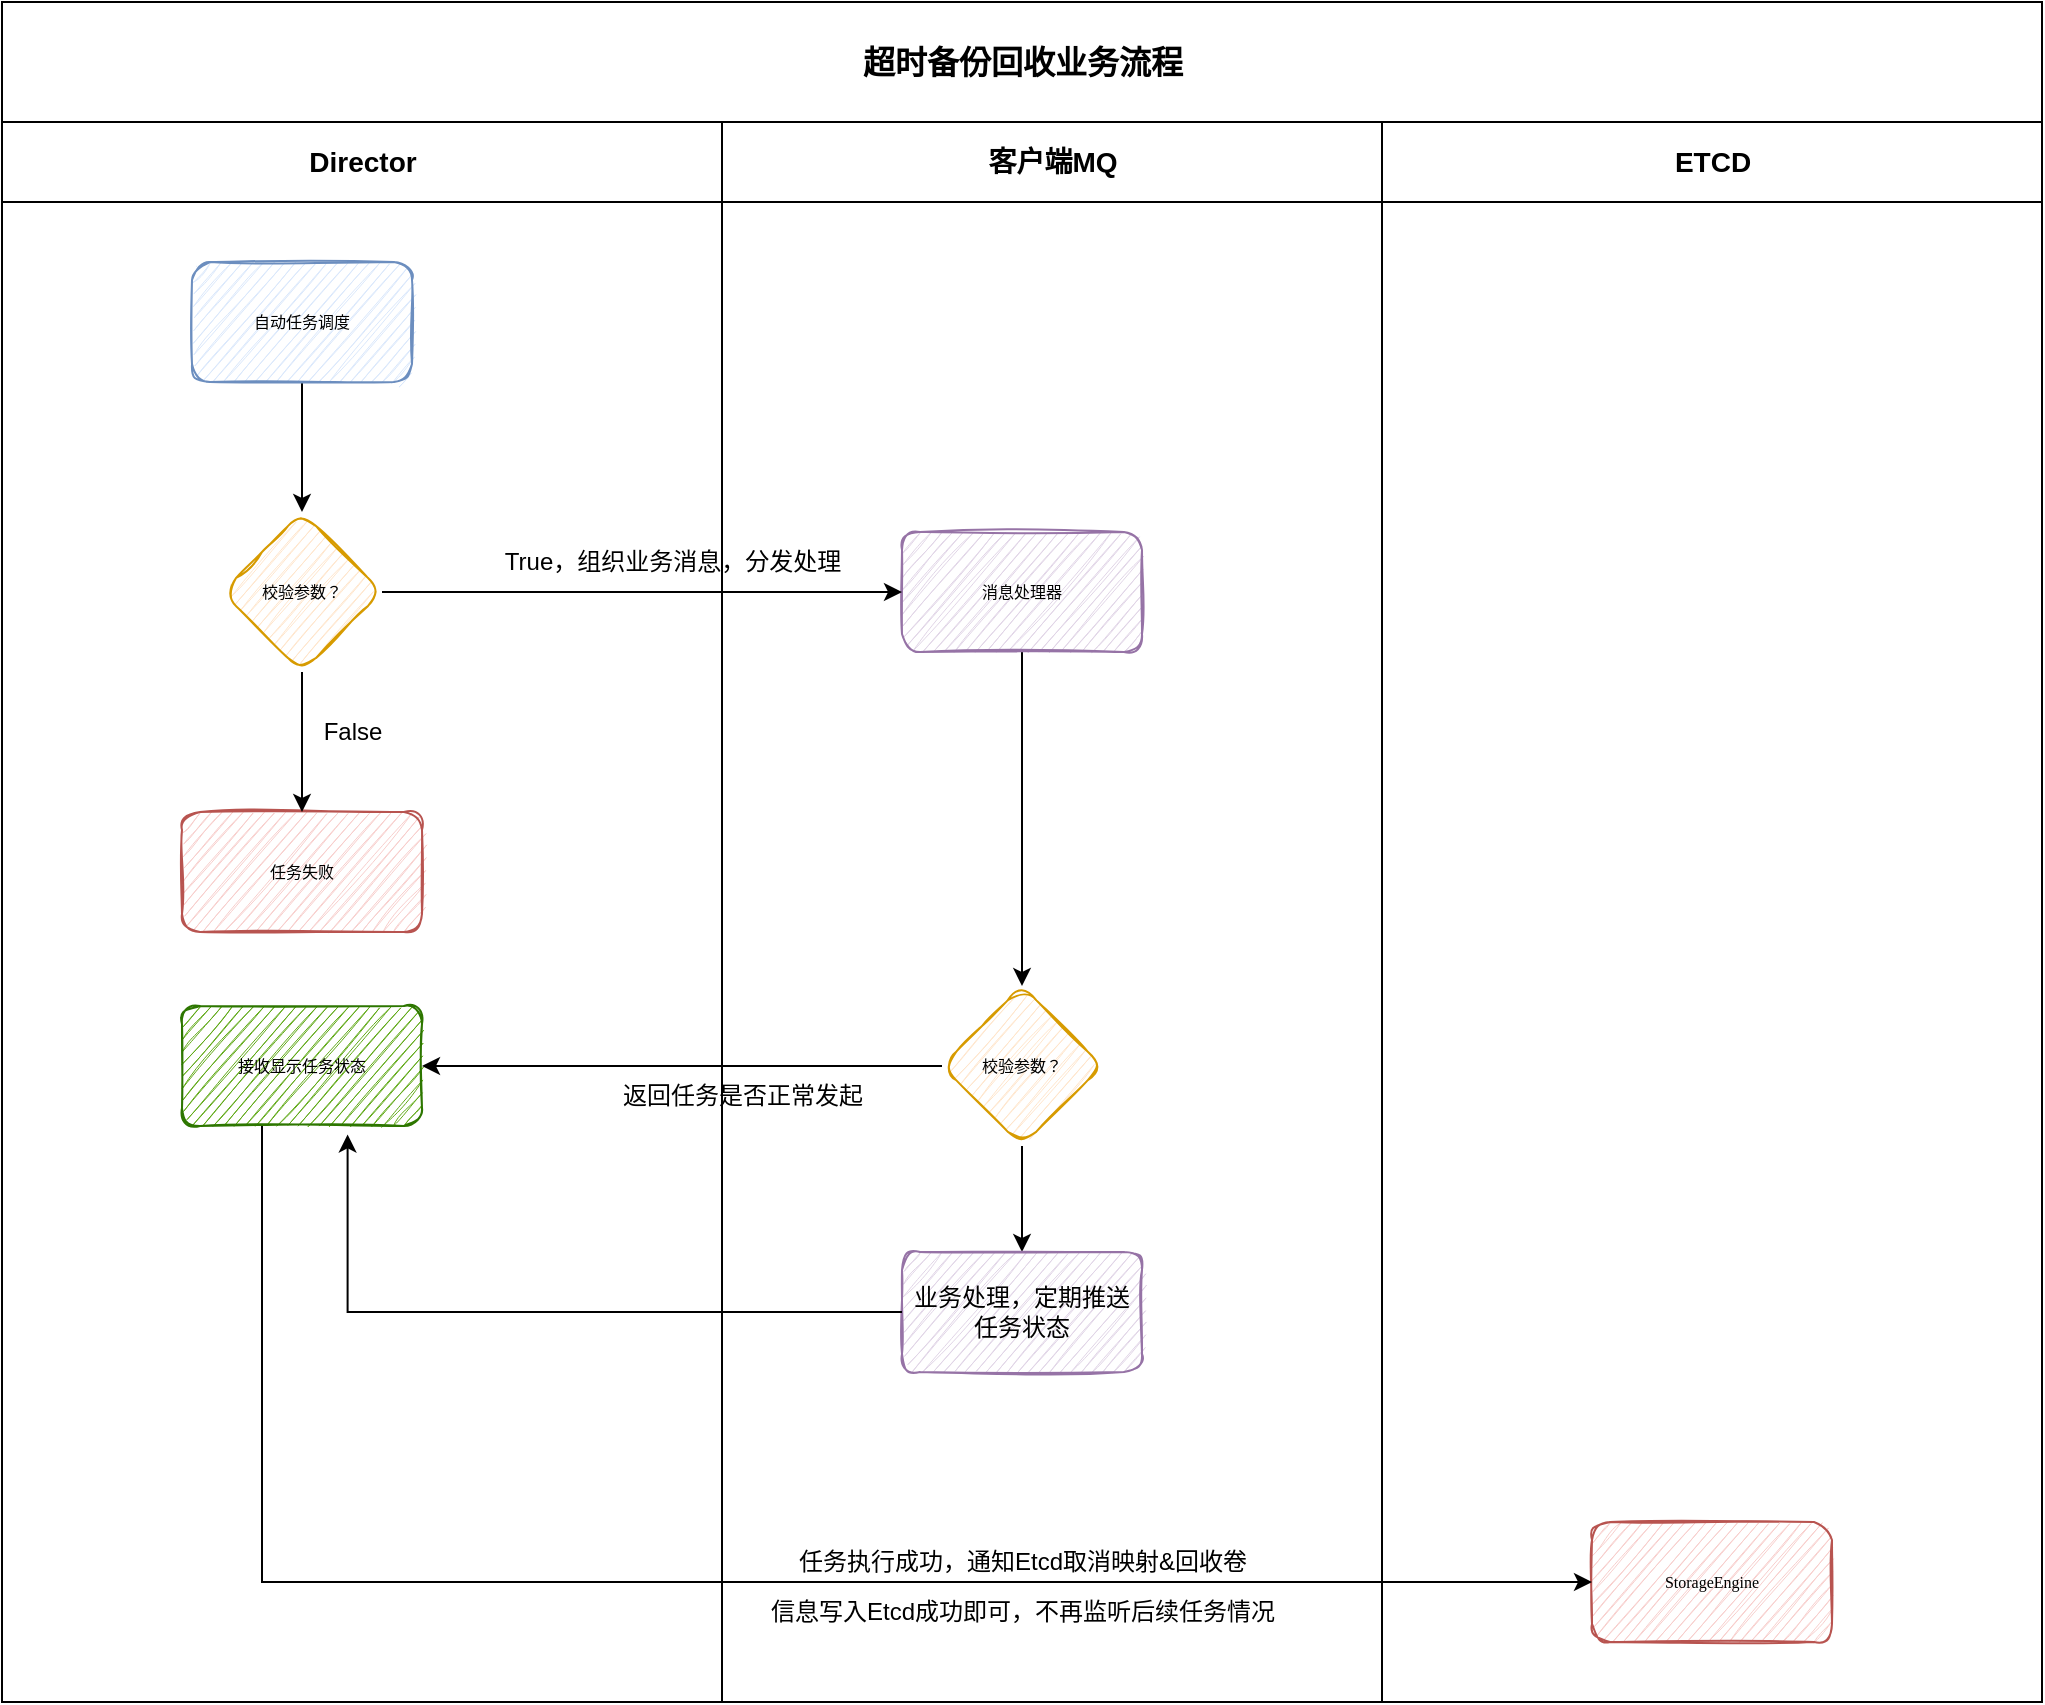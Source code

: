 <mxfile version="21.5.2" type="github">
  <diagram name="第 1 页" id="xIRtXXGn481l6FrESkQN">
    <mxGraphModel dx="1562" dy="837" grid="1" gridSize="10" guides="1" tooltips="1" connect="1" arrows="1" fold="1" page="1" pageScale="1" pageWidth="1600" pageHeight="1200" math="0" shadow="0">
      <root>
        <mxCell id="0" />
        <mxCell id="1" parent="0" />
        <mxCell id="4CS2FM6U55fI_8ZflwGE-1" value="&lt;p style=&quot;line-height: 1.2;&quot;&gt;&lt;span style=&quot;font-size: 16px; background-color: initial;&quot;&gt;超时备份回收业务流程&lt;/span&gt;&lt;/p&gt;" style="swimlane;html=1;childLayout=stackLayout;startSize=60;rounded=0;shadow=0;labelBackgroundColor=none;strokeWidth=1;fontFamily=Verdana;fontSize=8;align=center;glass=0;" vertex="1" parent="1">
          <mxGeometry x="150" y="40" width="1020" height="850" as="geometry" />
        </mxCell>
        <mxCell id="4CS2FM6U55fI_8ZflwGE-2" value="&lt;font style=&quot;font-size: 14px;&quot;&gt;Director&lt;/font&gt;" style="swimlane;html=1;startSize=40;" vertex="1" parent="4CS2FM6U55fI_8ZflwGE-1">
          <mxGeometry y="60" width="360" height="790" as="geometry" />
        </mxCell>
        <mxCell id="4CS2FM6U55fI_8ZflwGE-3" value="" style="edgeStyle=orthogonalEdgeStyle;rounded=0;orthogonalLoop=1;jettySize=auto;html=1;" edge="1" parent="4CS2FM6U55fI_8ZflwGE-2" source="4CS2FM6U55fI_8ZflwGE-4" target="4CS2FM6U55fI_8ZflwGE-5">
          <mxGeometry relative="1" as="geometry" />
        </mxCell>
        <mxCell id="4CS2FM6U55fI_8ZflwGE-4" value="自动任务调度" style="rounded=1;whiteSpace=wrap;html=1;shadow=0;labelBackgroundColor=none;strokeWidth=1;fontFamily=Verdana;fontSize=8;align=center;fillColor=#dae8fc;strokeColor=#6c8ebf;sketch=1;fillStyle=auto;" vertex="1" parent="4CS2FM6U55fI_8ZflwGE-2">
          <mxGeometry x="95" y="70" width="110" height="60" as="geometry" />
        </mxCell>
        <mxCell id="4CS2FM6U55fI_8ZflwGE-5" value="校验参数？" style="rhombus;whiteSpace=wrap;html=1;fontSize=8;fontFamily=Verdana;fillColor=#ffe6cc;strokeColor=#d79b00;rounded=1;shadow=0;labelBackgroundColor=none;strokeWidth=1;sketch=1;fillStyle=auto;" vertex="1" parent="4CS2FM6U55fI_8ZflwGE-2">
          <mxGeometry x="110" y="195" width="80" height="80" as="geometry" />
        </mxCell>
        <mxCell id="4CS2FM6U55fI_8ZflwGE-6" value="任务失败" style="whiteSpace=wrap;html=1;fontSize=8;fontFamily=Verdana;fillColor=#f8cecc;strokeColor=#b85450;rounded=1;shadow=0;labelBackgroundColor=none;strokeWidth=1;sketch=1;fillStyle=auto;" vertex="1" parent="4CS2FM6U55fI_8ZflwGE-2">
          <mxGeometry x="90" y="345" width="120" height="60" as="geometry" />
        </mxCell>
        <mxCell id="4CS2FM6U55fI_8ZflwGE-7" value="" style="edgeStyle=orthogonalEdgeStyle;rounded=0;orthogonalLoop=1;jettySize=auto;html=1;" edge="1" parent="4CS2FM6U55fI_8ZflwGE-2" source="4CS2FM6U55fI_8ZflwGE-5" target="4CS2FM6U55fI_8ZflwGE-6">
          <mxGeometry relative="1" as="geometry" />
        </mxCell>
        <mxCell id="4CS2FM6U55fI_8ZflwGE-8" value="&lt;font color=&quot;#000000&quot;&gt;接收显示任务状态&lt;/font&gt;" style="whiteSpace=wrap;html=1;fontSize=8;fontFamily=Verdana;fillColor=#60a917;strokeColor=#2D7600;rounded=1;shadow=0;labelBackgroundColor=none;strokeWidth=1;sketch=1;fillStyle=auto;fontColor=#ffffff;" vertex="1" parent="4CS2FM6U55fI_8ZflwGE-2">
          <mxGeometry x="90" y="442" width="120" height="60" as="geometry" />
        </mxCell>
        <mxCell id="4CS2FM6U55fI_8ZflwGE-9" value="False" style="text;html=1;align=center;verticalAlign=middle;resizable=0;points=[];autosize=1;strokeColor=none;fillColor=none;" vertex="1" parent="4CS2FM6U55fI_8ZflwGE-2">
          <mxGeometry x="150" y="290" width="50" height="30" as="geometry" />
        </mxCell>
        <mxCell id="4CS2FM6U55fI_8ZflwGE-10" value="&lt;font style=&quot;font-size: 14px;&quot;&gt;客户端MQ&lt;/font&gt;" style="swimlane;html=1;startSize=40;" vertex="1" parent="4CS2FM6U55fI_8ZflwGE-1">
          <mxGeometry x="360" y="60" width="330" height="790" as="geometry">
            <mxRectangle x="250" y="20" width="40" height="730" as="alternateBounds" />
          </mxGeometry>
        </mxCell>
        <mxCell id="4CS2FM6U55fI_8ZflwGE-11" value="" style="edgeStyle=orthogonalEdgeStyle;rounded=0;orthogonalLoop=1;jettySize=auto;html=1;entryX=0.5;entryY=0;entryDx=0;entryDy=0;" edge="1" parent="4CS2FM6U55fI_8ZflwGE-10" source="4CS2FM6U55fI_8ZflwGE-12" target="4CS2FM6U55fI_8ZflwGE-14">
          <mxGeometry relative="1" as="geometry">
            <mxPoint x="80" y="460" as="targetPoint" />
          </mxGeometry>
        </mxCell>
        <mxCell id="4CS2FM6U55fI_8ZflwGE-12" value="消息处理器" style="whiteSpace=wrap;html=1;fontSize=8;fontFamily=Verdana;fillColor=#e1d5e7;strokeColor=#9673a6;rounded=1;shadow=0;labelBackgroundColor=none;strokeWidth=1;sketch=1;fillStyle=auto;perimeterSpacing=0;" vertex="1" parent="4CS2FM6U55fI_8ZflwGE-10">
          <mxGeometry x="90" y="205" width="120" height="60" as="geometry" />
        </mxCell>
        <mxCell id="4CS2FM6U55fI_8ZflwGE-13" value="" style="edgeStyle=orthogonalEdgeStyle;rounded=0;orthogonalLoop=1;jettySize=auto;html=1;" edge="1" parent="4CS2FM6U55fI_8ZflwGE-10" source="4CS2FM6U55fI_8ZflwGE-14" target="4CS2FM6U55fI_8ZflwGE-15">
          <mxGeometry relative="1" as="geometry" />
        </mxCell>
        <mxCell id="4CS2FM6U55fI_8ZflwGE-14" value="校验参数？" style="rhombus;whiteSpace=wrap;html=1;fontSize=8;fontFamily=Verdana;fillColor=#ffe6cc;strokeColor=#d79b00;rounded=1;shadow=0;labelBackgroundColor=none;strokeWidth=1;sketch=1;fillStyle=auto;" vertex="1" parent="4CS2FM6U55fI_8ZflwGE-10">
          <mxGeometry x="110" y="432" width="80" height="80" as="geometry" />
        </mxCell>
        <mxCell id="4CS2FM6U55fI_8ZflwGE-15" value="&lt;span style=&quot;font-family: Helvetica; font-size: 12px;&quot;&gt;业务处理，定期推送任务状态&lt;/span&gt;" style="whiteSpace=wrap;html=1;fontSize=8;fontFamily=Verdana;fillColor=#e1d5e7;strokeColor=#9673a6;rounded=1;shadow=0;labelBackgroundColor=none;strokeWidth=1;sketch=1;fillStyle=auto;" vertex="1" parent="4CS2FM6U55fI_8ZflwGE-10">
          <mxGeometry x="90" y="565" width="120" height="60" as="geometry" />
        </mxCell>
        <mxCell id="4CS2FM6U55fI_8ZflwGE-16" value="返回任务是否正常发起" style="text;html=1;align=center;verticalAlign=middle;resizable=0;points=[];autosize=1;strokeColor=none;fillColor=none;" vertex="1" parent="4CS2FM6U55fI_8ZflwGE-10">
          <mxGeometry x="-60" y="472" width="140" height="30" as="geometry" />
        </mxCell>
        <mxCell id="4CS2FM6U55fI_8ZflwGE-17" value="True，组织业务消息，分发处理" style="text;html=1;align=center;verticalAlign=middle;resizable=0;points=[];autosize=1;strokeColor=none;fillColor=none;" vertex="1" parent="4CS2FM6U55fI_8ZflwGE-10">
          <mxGeometry x="-120" y="205" width="190" height="30" as="geometry" />
        </mxCell>
        <mxCell id="4CS2FM6U55fI_8ZflwGE-18" value="任务执行成功，通知Etcd取消映射&amp;amp;回收卷" style="text;html=1;align=center;verticalAlign=middle;resizable=0;points=[];autosize=1;strokeColor=none;fillColor=none;" vertex="1" parent="4CS2FM6U55fI_8ZflwGE-10">
          <mxGeometry x="25" y="705" width="250" height="30" as="geometry" />
        </mxCell>
        <mxCell id="4CS2FM6U55fI_8ZflwGE-25" value="信息写入Etcd成功即可，不再监听后续任务情况" style="text;html=1;align=center;verticalAlign=middle;resizable=0;points=[];autosize=1;strokeColor=none;fillColor=none;" vertex="1" parent="4CS2FM6U55fI_8ZflwGE-10">
          <mxGeometry x="10" y="730" width="280" height="30" as="geometry" />
        </mxCell>
        <mxCell id="4CS2FM6U55fI_8ZflwGE-19" value="&lt;span style=&quot;font-size: 14px;&quot;&gt;ETCD&lt;/span&gt;" style="swimlane;html=1;startSize=40;" vertex="1" parent="4CS2FM6U55fI_8ZflwGE-1">
          <mxGeometry x="690" y="60" width="330" height="790" as="geometry">
            <mxRectangle x="250" y="20" width="40" height="730" as="alternateBounds" />
          </mxGeometry>
        </mxCell>
        <mxCell id="4CS2FM6U55fI_8ZflwGE-20" value="StorageEngine" style="whiteSpace=wrap;html=1;fontSize=8;fontFamily=Verdana;fillColor=#f8cecc;strokeColor=#b85450;rounded=1;shadow=0;labelBackgroundColor=none;strokeWidth=1;sketch=1;fillStyle=auto;" vertex="1" parent="4CS2FM6U55fI_8ZflwGE-19">
          <mxGeometry x="105" y="700" width="120" height="60" as="geometry" />
        </mxCell>
        <mxCell id="4CS2FM6U55fI_8ZflwGE-21" value="" style="edgeStyle=orthogonalEdgeStyle;rounded=0;orthogonalLoop=1;jettySize=auto;html=1;" edge="1" parent="4CS2FM6U55fI_8ZflwGE-1" source="4CS2FM6U55fI_8ZflwGE-5" target="4CS2FM6U55fI_8ZflwGE-12">
          <mxGeometry relative="1" as="geometry" />
        </mxCell>
        <mxCell id="4CS2FM6U55fI_8ZflwGE-22" value="" style="edgeStyle=orthogonalEdgeStyle;rounded=0;orthogonalLoop=1;jettySize=auto;html=1;" edge="1" parent="4CS2FM6U55fI_8ZflwGE-1" source="4CS2FM6U55fI_8ZflwGE-14" target="4CS2FM6U55fI_8ZflwGE-8">
          <mxGeometry relative="1" as="geometry" />
        </mxCell>
        <mxCell id="4CS2FM6U55fI_8ZflwGE-23" value="" style="edgeStyle=orthogonalEdgeStyle;rounded=0;orthogonalLoop=1;jettySize=auto;html=1;entryX=0.69;entryY=1.07;entryDx=0;entryDy=0;entryPerimeter=0;" edge="1" parent="4CS2FM6U55fI_8ZflwGE-1" source="4CS2FM6U55fI_8ZflwGE-15" target="4CS2FM6U55fI_8ZflwGE-8">
          <mxGeometry relative="1" as="geometry">
            <mxPoint x="80" y="630" as="targetPoint" />
          </mxGeometry>
        </mxCell>
        <mxCell id="4CS2FM6U55fI_8ZflwGE-24" value="" style="edgeStyle=orthogonalEdgeStyle;rounded=0;orthogonalLoop=1;jettySize=auto;html=1;entryX=0;entryY=0.5;entryDx=0;entryDy=0;" edge="1" parent="4CS2FM6U55fI_8ZflwGE-1" source="4CS2FM6U55fI_8ZflwGE-8" target="4CS2FM6U55fI_8ZflwGE-20">
          <mxGeometry relative="1" as="geometry">
            <mxPoint x="130" y="780" as="targetPoint" />
            <Array as="points">
              <mxPoint x="130" y="790" />
            </Array>
          </mxGeometry>
        </mxCell>
      </root>
    </mxGraphModel>
  </diagram>
</mxfile>
